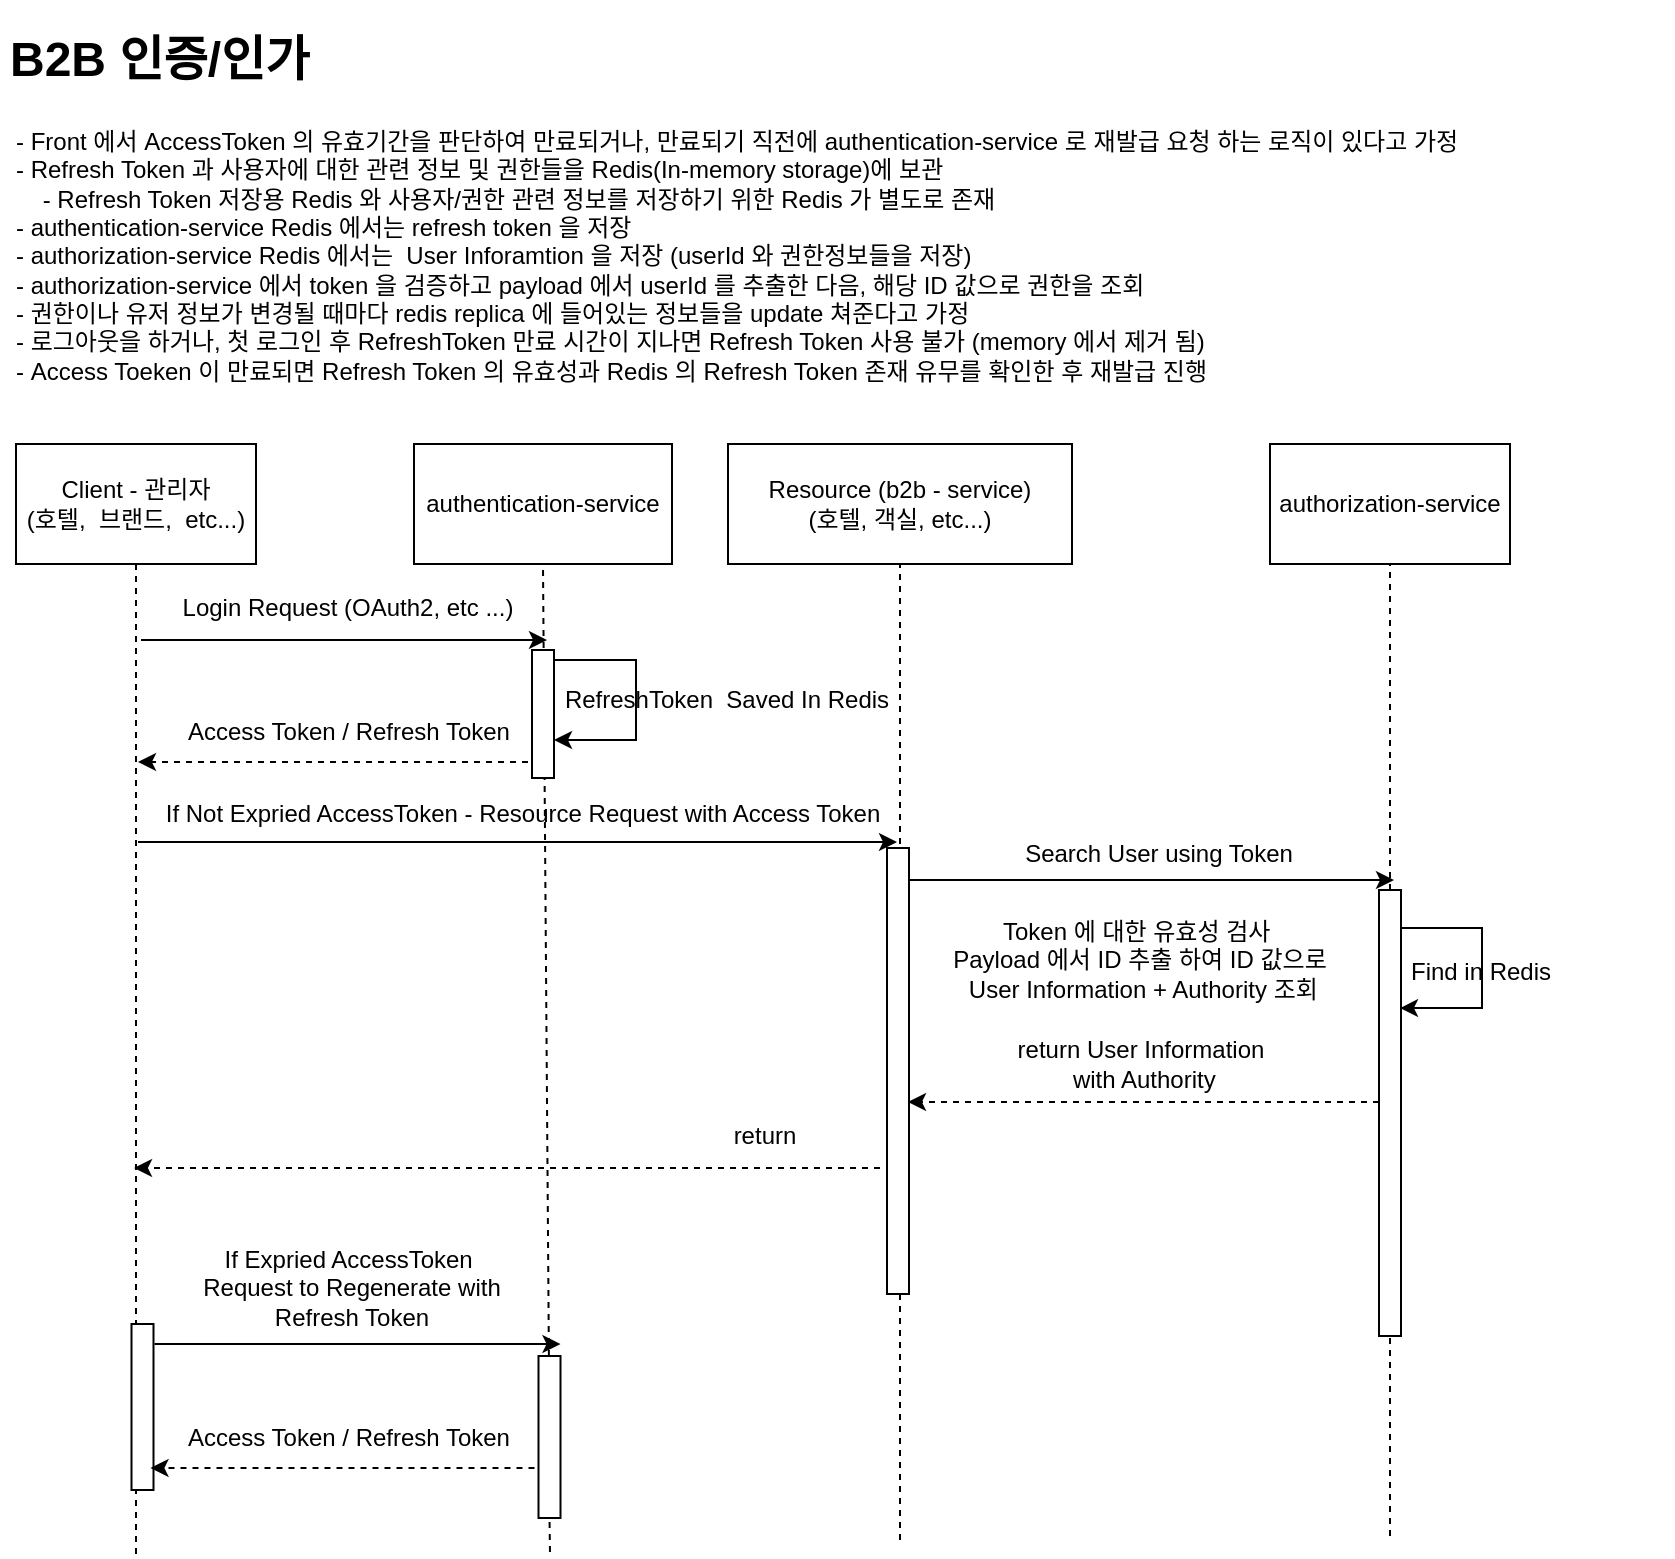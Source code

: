 <mxfile version="17.4.2" type="github">
  <diagram id="IrGgiRlmW6_dUhyTT4IY" name="Page-1">
    <mxGraphModel dx="1422" dy="1923" grid="0" gridSize="10" guides="1" tooltips="1" connect="1" arrows="1" fold="1" page="1" pageScale="1" pageWidth="827" pageHeight="1169" math="0" shadow="0">
      <root>
        <mxCell id="0" />
        <mxCell id="1" parent="0" />
        <mxCell id="iuF1NLF-qFcUfZnnZ7mx-3" value="authentication-service" style="rounded=0;whiteSpace=wrap;html=1;" parent="1" vertex="1">
          <mxGeometry x="226" y="-934" width="129" height="60" as="geometry" />
        </mxCell>
        <mxCell id="iuF1NLF-qFcUfZnnZ7mx-5" value="authorization-service" style="rounded=0;whiteSpace=wrap;html=1;labelBackgroundColor=default;" parent="1" vertex="1">
          <mxGeometry x="654" y="-934" width="120" height="60" as="geometry" />
        </mxCell>
        <mxCell id="iuF1NLF-qFcUfZnnZ7mx-6" value="Client - 관리자&lt;br&gt;(호텔,&amp;nbsp; 브랜드,&amp;nbsp; etc...)" style="rounded=0;whiteSpace=wrap;html=1;" parent="1" vertex="1">
          <mxGeometry x="27" y="-934" width="120" height="60" as="geometry" />
        </mxCell>
        <mxCell id="iuF1NLF-qFcUfZnnZ7mx-10" value="&lt;h1&gt;B2B 인증/인가&lt;/h1&gt;" style="text;html=1;strokeColor=none;fillColor=none;spacing=5;spacingTop=-20;whiteSpace=wrap;overflow=hidden;rounded=0;" parent="1" vertex="1">
          <mxGeometry x="19" y="-1146" width="403" height="43" as="geometry" />
        </mxCell>
        <mxCell id="iuF1NLF-qFcUfZnnZ7mx-11" value="Resource (b2b - service)&lt;br&gt;(호텔, 객실, etc...)" style="rounded=0;whiteSpace=wrap;html=1;" parent="1" vertex="1">
          <mxGeometry x="383" y="-934" width="172" height="60" as="geometry" />
        </mxCell>
        <mxCell id="iuF1NLF-qFcUfZnnZ7mx-13" value="" style="endArrow=none;dashed=1;html=1;rounded=0;entryX=0.5;entryY=1;entryDx=0;entryDy=0;" parent="1" target="iuF1NLF-qFcUfZnnZ7mx-6" edge="1">
          <mxGeometry width="50" height="50" relative="1" as="geometry">
            <mxPoint x="87" y="-379" as="sourcePoint" />
            <mxPoint x="77" y="-787" as="targetPoint" />
          </mxGeometry>
        </mxCell>
        <mxCell id="iuF1NLF-qFcUfZnnZ7mx-16" value="" style="endArrow=none;dashed=1;html=1;rounded=0;entryX=0.5;entryY=1;entryDx=0;entryDy=0;startArrow=none;" parent="1" source="XttH_GJxqyAqiv7cMvlf-16" target="iuF1NLF-qFcUfZnnZ7mx-3" edge="1">
          <mxGeometry width="50" height="50" relative="1" as="geometry">
            <mxPoint x="291" y="-383" as="sourcePoint" />
            <mxPoint x="290" y="-865" as="targetPoint" />
          </mxGeometry>
        </mxCell>
        <mxCell id="iuF1NLF-qFcUfZnnZ7mx-17" value="" style="endArrow=none;dashed=1;html=1;rounded=0;entryX=0.5;entryY=1;entryDx=0;entryDy=0;" parent="1" target="iuF1NLF-qFcUfZnnZ7mx-11" edge="1">
          <mxGeometry width="50" height="50" relative="1" as="geometry">
            <mxPoint x="469" y="-386" as="sourcePoint" />
            <mxPoint x="383" y="-653" as="targetPoint" />
          </mxGeometry>
        </mxCell>
        <mxCell id="iuF1NLF-qFcUfZnnZ7mx-18" value="" style="endArrow=none;dashed=1;html=1;rounded=0;entryX=0.5;entryY=1;entryDx=0;entryDy=0;startArrow=none;" parent="1" source="XttH_GJxqyAqiv7cMvlf-25" target="iuF1NLF-qFcUfZnnZ7mx-5" edge="1">
          <mxGeometry width="50" height="50" relative="1" as="geometry">
            <mxPoint x="714" y="-388" as="sourcePoint" />
            <mxPoint x="433" y="-653" as="targetPoint" />
          </mxGeometry>
        </mxCell>
        <mxCell id="iuF1NLF-qFcUfZnnZ7mx-19" value="" style="endArrow=classic;html=1;rounded=0;" parent="1" edge="1">
          <mxGeometry width="50" height="50" relative="1" as="geometry">
            <mxPoint x="89.5" y="-836" as="sourcePoint" />
            <mxPoint x="292.5" y="-836" as="targetPoint" />
          </mxGeometry>
        </mxCell>
        <mxCell id="iuF1NLF-qFcUfZnnZ7mx-20" value="Login Request (OAuth2, etc ...)" style="text;html=1;strokeColor=none;fillColor=none;align=center;verticalAlign=middle;whiteSpace=wrap;rounded=0;" parent="1" vertex="1">
          <mxGeometry x="104" y="-863" width="178" height="21" as="geometry" />
        </mxCell>
        <mxCell id="iuF1NLF-qFcUfZnnZ7mx-22" value="" style="rounded=0;whiteSpace=wrap;html=1;" parent="1" vertex="1">
          <mxGeometry x="285" y="-831" width="11" height="64" as="geometry" />
        </mxCell>
        <mxCell id="iuF1NLF-qFcUfZnnZ7mx-29" value="Access Token / Refresh Token" style="text;html=1;strokeColor=none;fillColor=none;align=center;verticalAlign=middle;whiteSpace=wrap;rounded=0;" parent="1" vertex="1">
          <mxGeometry x="107.5" y="-801" width="171" height="21" as="geometry" />
        </mxCell>
        <mxCell id="iuF1NLF-qFcUfZnnZ7mx-32" value="" style="endArrow=classic;html=1;rounded=0;" parent="1" edge="1">
          <mxGeometry width="50" height="50" relative="1" as="geometry">
            <mxPoint x="88" y="-735" as="sourcePoint" />
            <mxPoint x="467.5" y="-735" as="targetPoint" />
          </mxGeometry>
        </mxCell>
        <mxCell id="iuF1NLF-qFcUfZnnZ7mx-33" value="If Not Expried AccessToken - Resource Request with Access Token" style="text;html=1;strokeColor=none;fillColor=none;align=center;verticalAlign=middle;whiteSpace=wrap;rounded=0;" parent="1" vertex="1">
          <mxGeometry x="97.5" y="-758" width="365" height="18" as="geometry" />
        </mxCell>
        <mxCell id="iuF1NLF-qFcUfZnnZ7mx-34" value="" style="rounded=0;whiteSpace=wrap;html=1;" parent="1" vertex="1">
          <mxGeometry x="462.5" y="-732" width="11" height="223" as="geometry" />
        </mxCell>
        <mxCell id="XttH_GJxqyAqiv7cMvlf-6" value="" style="endArrow=classic;html=1;rounded=0;dashed=1;" parent="1" edge="1">
          <mxGeometry width="50" height="50" relative="1" as="geometry">
            <mxPoint x="283" y="-775" as="sourcePoint" />
            <mxPoint x="88" y="-775" as="targetPoint" />
          </mxGeometry>
        </mxCell>
        <mxCell id="XttH_GJxqyAqiv7cMvlf-8" value="- Front 에서 AccessToken 의 유효기간을 판단하여 만료되거나, 만료되기 직전에 authentication-service 로 재발급 요청 하는 로직이 있다고 가정&lt;br&gt;- Refresh Token 과 사용자에 대한 관련 정보 및 권한들을 Redis(In-memory storage)에 보관&lt;br&gt;&amp;nbsp; &amp;nbsp; - Refresh Token 저장용 Redis 와 사용자/권한 관련 정보를 저장하기 위한 Redis 가 별도로 존재&lt;br&gt;- authentication-service Redis 에서는 refresh token 을 저장&lt;br&gt;- authorization-service Redis 에서는&amp;nbsp; User Inforamtion 을 저장 (userId 와 권한정보들을 저장)&lt;br&gt;- authorization-service 에서 token 을 검증하고 payload 에서 userId 를 추출한 다음, 해당 ID 값으로 권한을 조회&lt;br&gt;- 권한이나 유저 정보가 변경될 때마다 redis replica 에 들어있는 정보들을 update 쳐준다고 가정&lt;br&gt;- 로그아웃을 하거나, 첫 로그인 후 RefreshToken 만료 시간이 지나면 Refresh Token 사용 불가 (memory 에서 제거 됨)&lt;br&gt;- Access Toeken 이 만료되면 Refresh Token 의 유효성과 Redis 의 Refresh Token 존재 유무를 확인한 후 재발급 진행" style="text;html=1;strokeColor=none;fillColor=none;align=left;verticalAlign=middle;whiteSpace=wrap;rounded=0;" parent="1" vertex="1">
          <mxGeometry x="25" y="-1103" width="782.5" height="149" as="geometry" />
        </mxCell>
        <mxCell id="XttH_GJxqyAqiv7cMvlf-9" value="" style="endArrow=classic;html=1;rounded=0;dashed=1;" parent="1" edge="1">
          <mxGeometry width="50" height="50" relative="1" as="geometry">
            <mxPoint x="459" y="-572" as="sourcePoint" />
            <mxPoint x="86" y="-572" as="targetPoint" />
          </mxGeometry>
        </mxCell>
        <mxCell id="XttH_GJxqyAqiv7cMvlf-10" value="return" style="text;html=1;strokeColor=none;fillColor=none;align=center;verticalAlign=middle;whiteSpace=wrap;rounded=0;" parent="1" vertex="1">
          <mxGeometry x="374" y="-599" width="55" height="21" as="geometry" />
        </mxCell>
        <mxCell id="XttH_GJxqyAqiv7cMvlf-11" value="" style="rounded=0;whiteSpace=wrap;html=1;" parent="1" vertex="1">
          <mxGeometry x="84.75" y="-494" width="11" height="83" as="geometry" />
        </mxCell>
        <mxCell id="XttH_GJxqyAqiv7cMvlf-12" value="" style="endArrow=classic;html=1;rounded=0;" parent="1" edge="1">
          <mxGeometry width="50" height="50" relative="1" as="geometry">
            <mxPoint x="96.25" y="-484" as="sourcePoint" />
            <mxPoint x="299.25" y="-484" as="targetPoint" />
          </mxGeometry>
        </mxCell>
        <mxCell id="XttH_GJxqyAqiv7cMvlf-13" value="If Expried AccessToken&amp;nbsp;&lt;br&gt;Request to Regenerate with Refresh Token" style="text;html=1;strokeColor=none;fillColor=none;align=center;verticalAlign=middle;whiteSpace=wrap;rounded=0;" parent="1" vertex="1">
          <mxGeometry x="97.5" y="-521" width="193.5" height="18" as="geometry" />
        </mxCell>
        <mxCell id="XttH_GJxqyAqiv7cMvlf-16" value="" style="rounded=0;whiteSpace=wrap;html=1;" parent="1" vertex="1">
          <mxGeometry x="288.25" y="-478" width="11" height="81" as="geometry" />
        </mxCell>
        <mxCell id="XttH_GJxqyAqiv7cMvlf-17" value="" style="endArrow=none;dashed=1;html=1;rounded=0;entryX=0.5;entryY=1;entryDx=0;entryDy=0;" parent="1" target="XttH_GJxqyAqiv7cMvlf-16" edge="1">
          <mxGeometry width="50" height="50" relative="1" as="geometry">
            <mxPoint x="294" y="-380" as="sourcePoint" />
            <mxPoint x="290.5" y="-874" as="targetPoint" />
          </mxGeometry>
        </mxCell>
        <mxCell id="XttH_GJxqyAqiv7cMvlf-18" value="" style="endArrow=classic;html=1;rounded=0;dashed=1;" parent="1" edge="1">
          <mxGeometry width="50" height="50" relative="1" as="geometry">
            <mxPoint x="286.25" y="-422" as="sourcePoint" />
            <mxPoint x="94.25" y="-422" as="targetPoint" />
          </mxGeometry>
        </mxCell>
        <mxCell id="XttH_GJxqyAqiv7cMvlf-20" value="Access Token / Refresh Token" style="text;html=1;strokeColor=none;fillColor=none;align=center;verticalAlign=middle;whiteSpace=wrap;rounded=0;" parent="1" vertex="1">
          <mxGeometry x="107.75" y="-448" width="171" height="21" as="geometry" />
        </mxCell>
        <mxCell id="XttH_GJxqyAqiv7cMvlf-21" value="" style="endArrow=classic;html=1;rounded=0;" parent="1" edge="1">
          <mxGeometry width="50" height="50" relative="1" as="geometry">
            <mxPoint x="473.5" y="-716" as="sourcePoint" />
            <mxPoint x="716" y="-716" as="targetPoint" />
          </mxGeometry>
        </mxCell>
        <mxCell id="XttH_GJxqyAqiv7cMvlf-22" value="" style="endArrow=classic;html=1;rounded=0;exitX=1;exitY=0.078;exitDx=0;exitDy=0;exitPerimeter=0;" parent="1" source="iuF1NLF-qFcUfZnnZ7mx-22" edge="1">
          <mxGeometry width="50" height="50" relative="1" as="geometry">
            <mxPoint x="301" y="-826" as="sourcePoint" />
            <mxPoint x="296" y="-786" as="targetPoint" />
            <Array as="points">
              <mxPoint x="337" y="-826" />
              <mxPoint x="337" y="-786" />
            </Array>
          </mxGeometry>
        </mxCell>
        <mxCell id="XttH_GJxqyAqiv7cMvlf-23" value="RefreshToken&amp;nbsp; Saved In Redis" style="text;html=1;strokeColor=none;fillColor=none;align=center;verticalAlign=middle;whiteSpace=wrap;rounded=0;" parent="1" vertex="1">
          <mxGeometry x="282" y="-817" width="201" height="21" as="geometry" />
        </mxCell>
        <mxCell id="XttH_GJxqyAqiv7cMvlf-25" value="" style="rounded=0;whiteSpace=wrap;html=1;" parent="1" vertex="1">
          <mxGeometry x="708.5" y="-711" width="11" height="223" as="geometry" />
        </mxCell>
        <mxCell id="XttH_GJxqyAqiv7cMvlf-26" value="" style="endArrow=none;dashed=1;html=1;rounded=0;entryX=0.5;entryY=1;entryDx=0;entryDy=0;" parent="1" target="XttH_GJxqyAqiv7cMvlf-25" edge="1">
          <mxGeometry width="50" height="50" relative="1" as="geometry">
            <mxPoint x="714" y="-388" as="sourcePoint" />
            <mxPoint x="714" y="-874" as="targetPoint" />
          </mxGeometry>
        </mxCell>
        <mxCell id="XttH_GJxqyAqiv7cMvlf-27" value="Search User using Token" style="text;html=1;strokeColor=none;fillColor=none;align=center;verticalAlign=middle;whiteSpace=wrap;rounded=0;" parent="1" vertex="1">
          <mxGeometry x="502" y="-738" width="192.5" height="18" as="geometry" />
        </mxCell>
        <mxCell id="XttH_GJxqyAqiv7cMvlf-28" value="" style="endArrow=classic;html=1;rounded=0;dashed=1;" parent="1" edge="1">
          <mxGeometry width="50" height="50" relative="1" as="geometry">
            <mxPoint x="708.5" y="-605" as="sourcePoint" />
            <mxPoint x="473" y="-605" as="targetPoint" />
          </mxGeometry>
        </mxCell>
        <mxCell id="XttH_GJxqyAqiv7cMvlf-29" value="return User Information&lt;br&gt;&amp;nbsp;with Authority" style="text;html=1;strokeColor=none;fillColor=none;align=center;verticalAlign=middle;whiteSpace=wrap;rounded=0;" parent="1" vertex="1">
          <mxGeometry x="492.88" y="-633" width="192.5" height="18" as="geometry" />
        </mxCell>
        <mxCell id="XttH_GJxqyAqiv7cMvlf-30" value="" style="endArrow=classic;html=1;rounded=0;exitX=1;exitY=0.078;exitDx=0;exitDy=0;exitPerimeter=0;" parent="1" edge="1">
          <mxGeometry width="50" height="50" relative="1" as="geometry">
            <mxPoint x="719" y="-691.998" as="sourcePoint" />
            <mxPoint x="719" y="-651.99" as="targetPoint" />
            <Array as="points">
              <mxPoint x="760" y="-691.99" />
              <mxPoint x="760" y="-651.99" />
            </Array>
          </mxGeometry>
        </mxCell>
        <mxCell id="XttH_GJxqyAqiv7cMvlf-31" value="Token 에 대한 유효성 검사&amp;nbsp;&lt;br&gt;Payload 에서 ID 추출 하여 ID 값으로&lt;br&gt;&amp;nbsp;User Information + Authority 조회" style="text;html=1;strokeColor=none;fillColor=none;align=center;verticalAlign=middle;whiteSpace=wrap;rounded=0;" parent="1" vertex="1">
          <mxGeometry x="446.13" y="-690.5" width="286" height="29" as="geometry" />
        </mxCell>
        <mxCell id="XttH_GJxqyAqiv7cMvlf-32" value="Find in Redis" style="text;html=1;strokeColor=none;fillColor=none;align=center;verticalAlign=middle;whiteSpace=wrap;rounded=0;" parent="1" vertex="1">
          <mxGeometry x="663" y="-679.5" width="192.5" height="18" as="geometry" />
        </mxCell>
      </root>
    </mxGraphModel>
  </diagram>
</mxfile>
